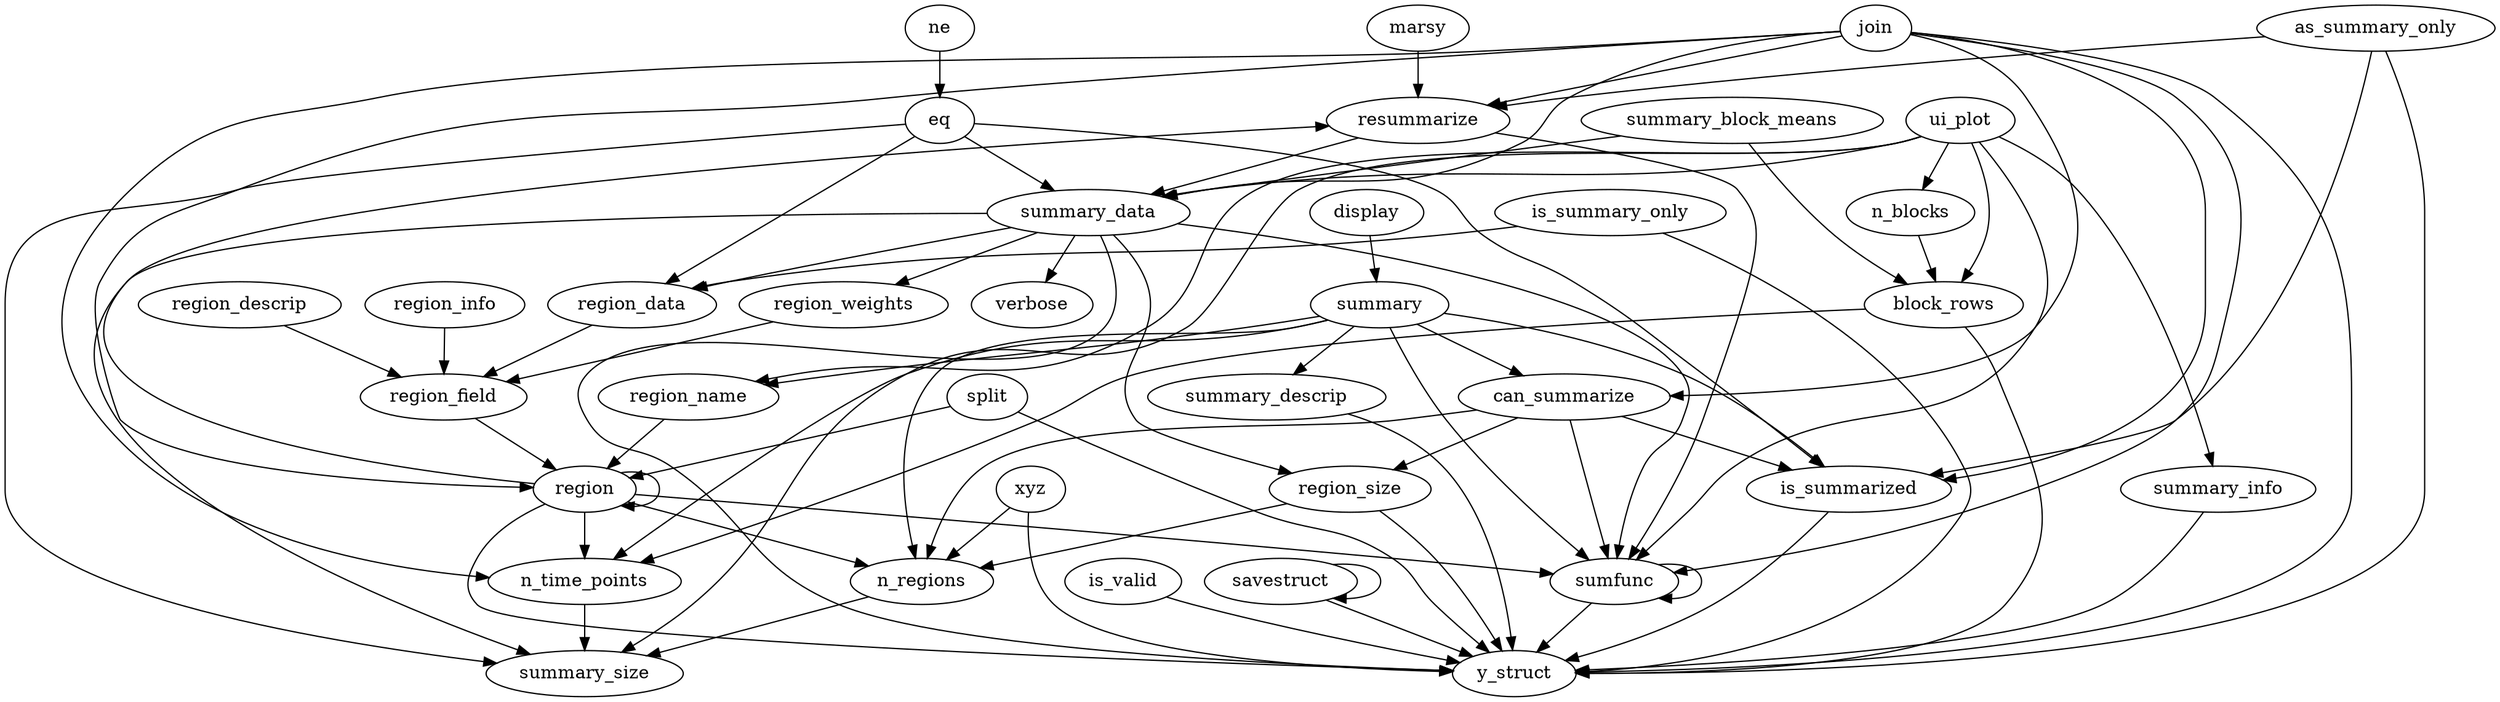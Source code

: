 /* Created by mdot for Matlab */
digraph m2html {
  as_summary_only -> is_summarized;
  as_summary_only -> resummarize;
  as_summary_only -> y_struct;
  block_rows -> n_time_points;
  block_rows -> y_struct;
  can_summarize -> is_summarized;
  can_summarize -> n_regions;
  can_summarize -> region_size;
  can_summarize -> sumfunc;
  display -> summary;
  eq -> is_summarized;
  eq -> region_data;
  eq -> summary_data;
  eq -> summary_size;
  is_summarized -> y_struct;
  is_summary_only -> region_data;
  is_summary_only -> y_struct;
  is_valid -> y_struct;
  join -> can_summarize;
  join -> is_summarized;
  join -> n_time_points;
  join -> region;
  join -> resummarize;
  join -> sumfunc;
  join -> summary_data;
  join -> y_struct;
  marsy -> resummarize;
  n_blocks -> block_rows;
  n_regions -> summary_size;
  n_time_points -> summary_size;
  ne -> eq;
  region -> n_regions;
  region -> n_time_points;
  region -> region;
  region -> resummarize;
  region -> sumfunc;
  region -> y_struct;
  region_data -> region_field;
  region_descrip -> region_field;
  region_field -> region;
  region_info -> region_field;
  region_name -> region;
  region_size -> n_regions;
  region_size -> y_struct;
  region_weights -> region_field;
  resummarize -> sumfunc;
  resummarize -> summary_data;
  savestruct -> savestruct;
  savestruct -> y_struct;
  split -> region;
  split -> y_struct;
  sumfunc -> sumfunc;
  sumfunc -> y_struct;
  summary -> can_summarize;
  summary -> is_summarized;
  summary -> n_regions;
  summary -> n_time_points;
  summary -> region_name;
  summary -> sumfunc;
  summary -> summary_descrip;
  summary_block_means -> block_rows;
  summary_block_means -> summary_data;
  summary_data -> region_data;
  summary_data -> region_size;
  summary_data -> region_weights;
  summary_data -> sumfunc;
  summary_data -> summary_size;
  summary_data -> verbose;
  summary_data -> y_struct;
  summary_descrip -> y_struct;
  summary_info -> y_struct;
  ui_plot -> block_rows;
  ui_plot -> n_blocks;
  ui_plot -> region_name;
  ui_plot -> sumfunc;
  ui_plot -> summary_data;
  ui_plot -> summary_info;
  ui_plot -> summary_size;
  xyz -> n_regions;
  xyz -> y_struct;

  as_summary_only [URL="as_summary_only.html"];
  block_rows [URL="block_rows.html"];
  can_summarize [URL="can_summarize.html"];
  display [URL="display.html"];
  eq [URL="eq.html"];
  is_summarized [URL="is_summarized.html"];
  is_summary_only [URL="is_summary_only.html"];
  is_valid [URL="is_valid.html"];
  join [URL="join.html"];
  marsy [URL="marsy.html"];
  n_blocks [URL="n_blocks.html"];
  n_regions [URL="n_regions.html"];
  n_time_points [URL="n_time_points.html"];
  ne [URL="ne.html"];
  region [URL="region.html"];
  region_data [URL="region_data.html"];
  region_descrip [URL="region_descrip.html"];
  region_field [URL="region_field.html"];
  region_info [URL="region_info.html"];
  region_name [URL="region_name.html"];
  region_size [URL="region_size.html"];
  region_weights [URL="region_weights.html"];
  resummarize [URL="resummarize.html"];
  savestruct [URL="savestruct.html"];
  split [URL="split.html"];
  sumfunc [URL="sumfunc.html"];
  summary [URL="summary.html"];
  summary_block_means [URL="summary_block_means.html"];
  summary_data [URL="summary_data.html"];
  summary_descrip [URL="summary_descrip.html"];
  summary_info [URL="summary_info.html"];
  summary_size [URL="summary_size.html"];
  ui_plot [URL="ui_plot.html"];
  verbose [URL="verbose.html"];
  xyz [URL="xyz.html"];
  y_struct [URL="y_struct.html"];
}